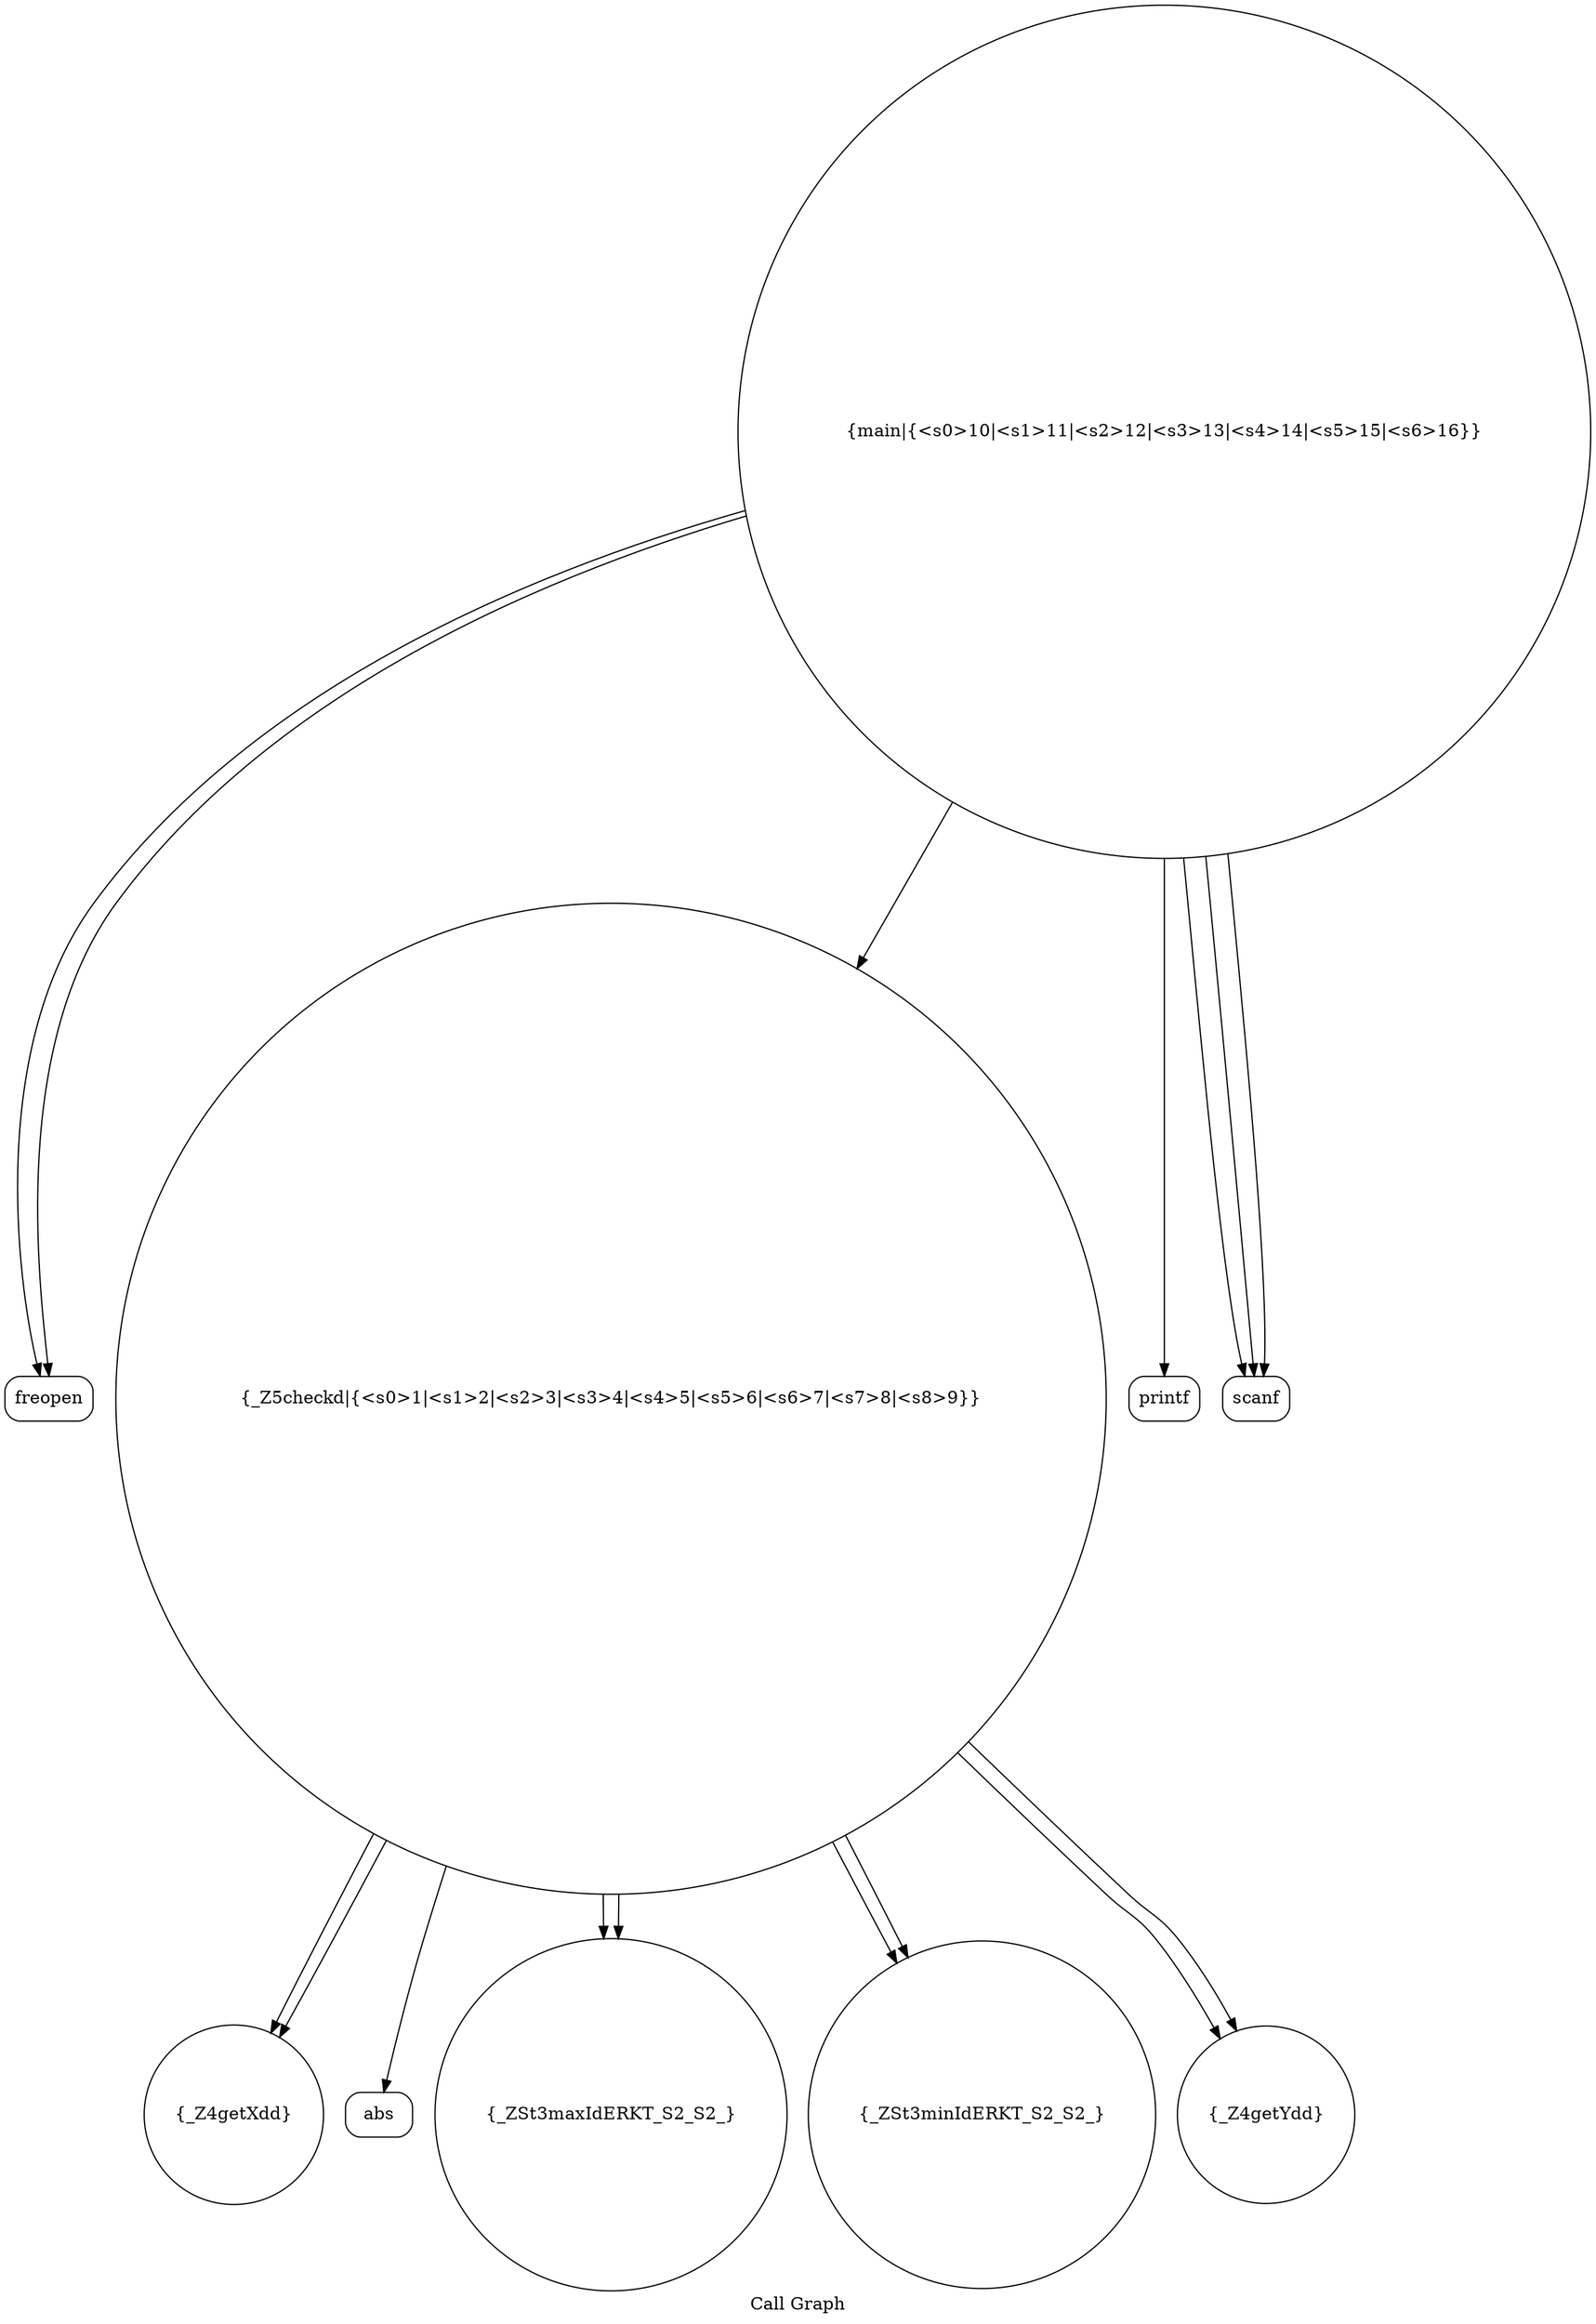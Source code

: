 digraph "Call Graph" {
	label="Call Graph";

	Node0x561d21688490 [shape=record,shape=circle,label="{_Z4getXdd}"];
	Node0x561d21688c20 [shape=record,shape=Mrecord,label="{freopen}"];
	Node0x561d216889a0 [shape=record,shape=circle,label="{_Z5checkd|{<s0>1|<s1>2|<s2>3|<s3>4|<s4>5|<s5>6|<s6>7|<s7>8|<s8>9}}"];
	Node0x561d216889a0:s0 -> Node0x561d21688a20[color=black];
	Node0x561d216889a0:s1 -> Node0x561d21688490[color=black];
	Node0x561d216889a0:s2 -> Node0x561d21688aa0[color=black];
	Node0x561d216889a0:s3 -> Node0x561d21688490[color=black];
	Node0x561d216889a0:s4 -> Node0x561d21688b20[color=black];
	Node0x561d216889a0:s5 -> Node0x561d21688920[color=black];
	Node0x561d216889a0:s6 -> Node0x561d21688aa0[color=black];
	Node0x561d216889a0:s7 -> Node0x561d21688920[color=black];
	Node0x561d216889a0:s8 -> Node0x561d21688b20[color=black];
	Node0x561d21688d20 [shape=record,shape=Mrecord,label="{printf}"];
	Node0x561d21688aa0 [shape=record,shape=circle,label="{_ZSt3maxIdERKT_S2_S2_}"];
	Node0x561d21688ba0 [shape=record,shape=circle,label="{main|{<s0>10|<s1>11|<s2>12|<s3>13|<s4>14|<s5>15|<s6>16}}"];
	Node0x561d21688ba0:s0 -> Node0x561d21688c20[color=black];
	Node0x561d21688ba0:s1 -> Node0x561d21688c20[color=black];
	Node0x561d21688ba0:s2 -> Node0x561d21688ca0[color=black];
	Node0x561d21688ba0:s3 -> Node0x561d21688ca0[color=black];
	Node0x561d21688ba0:s4 -> Node0x561d21688ca0[color=black];
	Node0x561d21688ba0:s5 -> Node0x561d216889a0[color=black];
	Node0x561d21688ba0:s6 -> Node0x561d21688d20[color=black];
	Node0x561d21688920 [shape=record,shape=circle,label="{_Z4getYdd}"];
	Node0x561d21688ca0 [shape=record,shape=Mrecord,label="{scanf}"];
	Node0x561d21688a20 [shape=record,shape=Mrecord,label="{abs}"];
	Node0x561d21688b20 [shape=record,shape=circle,label="{_ZSt3minIdERKT_S2_S2_}"];
}
